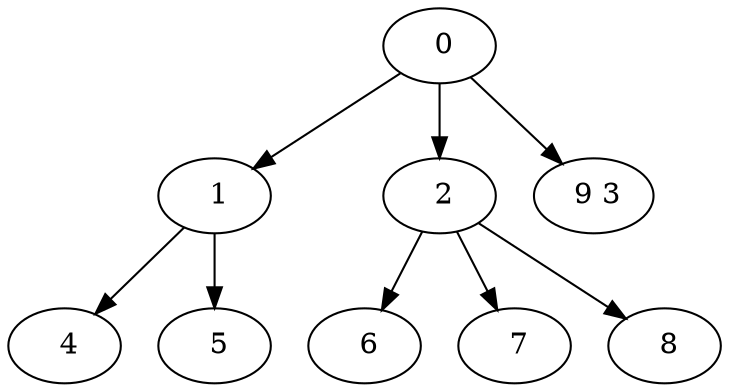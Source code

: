 digraph mytree {
" 0" -> " 1";
" 0" -> " 2";
" 0" -> " 9 3";
" 1" -> " 4";
" 1" -> " 5";
" 2" -> " 6";
" 2" -> " 7";
" 2" -> " 8";
" 4";
" 5";
" 6";
" 7";
" 8";
" 9 3";
}
